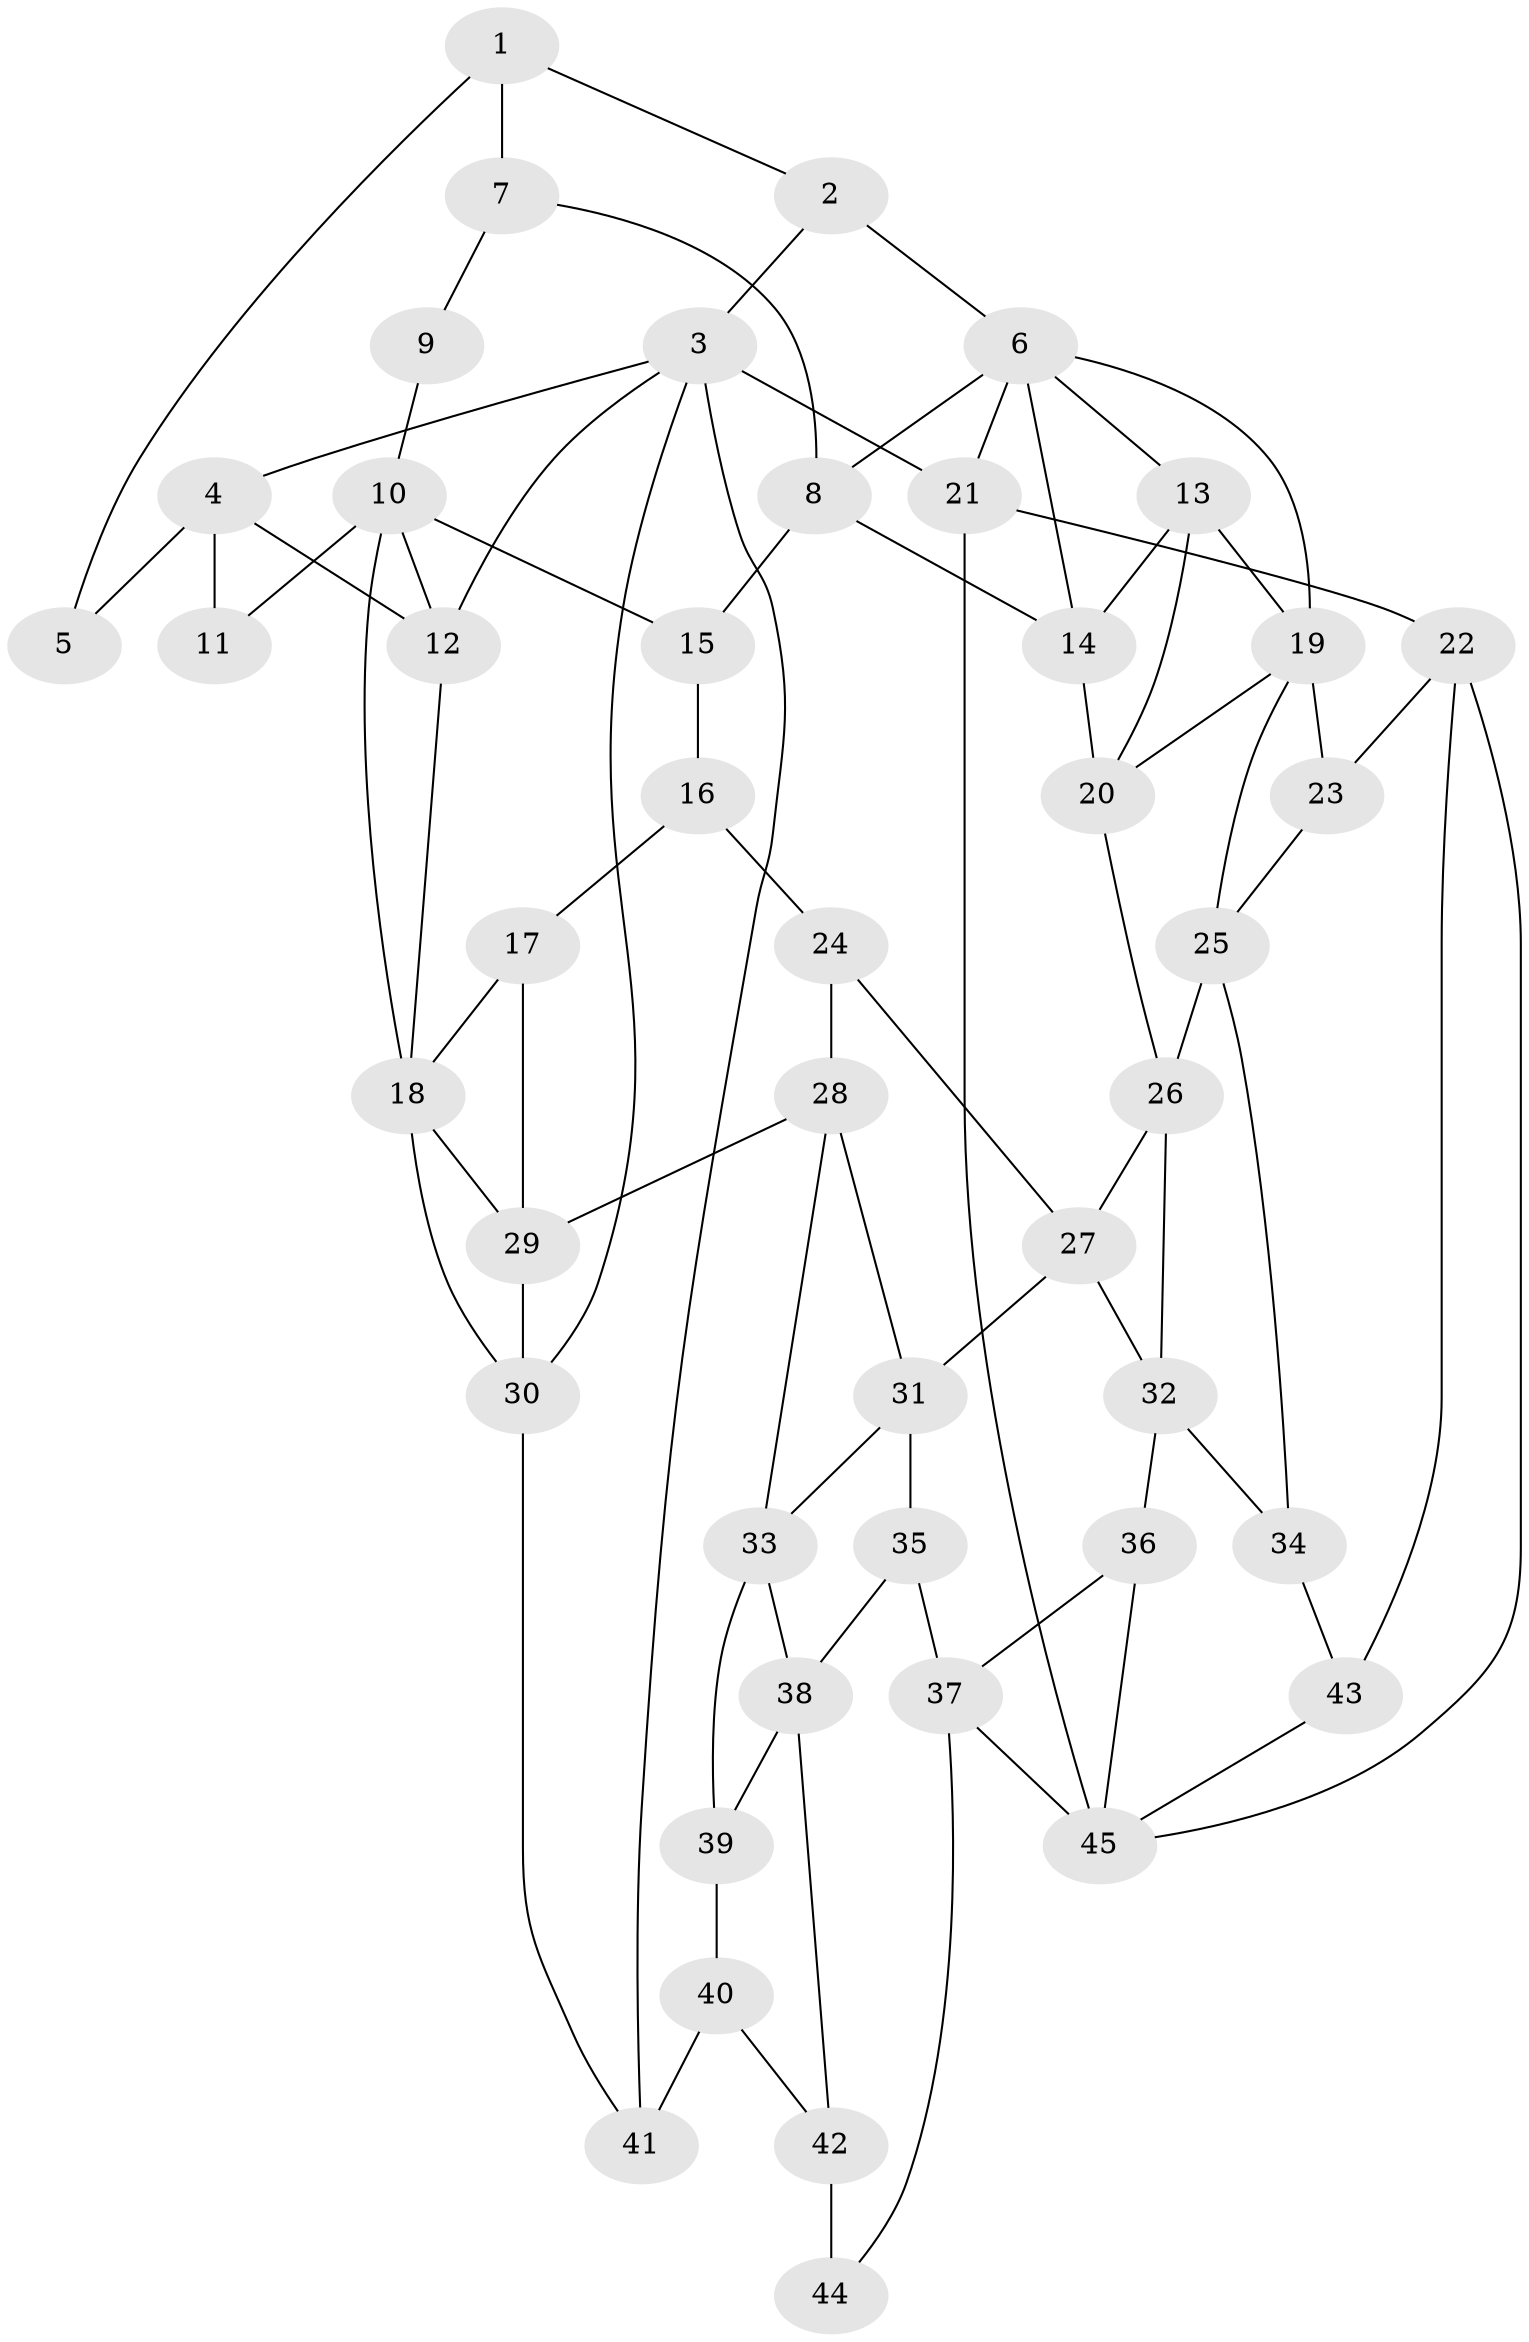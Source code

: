 // original degree distribution, {3: 0.020689655172413793, 6: 0.2, 5: 0.5724137931034483, 4: 0.20689655172413793}
// Generated by graph-tools (version 1.1) at 2025/54/03/04/25 22:54:25]
// undirected, 45 vertices, 82 edges
graph export_dot {
  node [color=gray90,style=filled];
  1;
  2;
  3;
  4;
  5;
  6;
  7;
  8;
  9;
  10;
  11;
  12;
  13;
  14;
  15;
  16;
  17;
  18;
  19;
  20;
  21;
  22;
  23;
  24;
  25;
  26;
  27;
  28;
  29;
  30;
  31;
  32;
  33;
  34;
  35;
  36;
  37;
  38;
  39;
  40;
  41;
  42;
  43;
  44;
  45;
  1 -- 2 [weight=1.0];
  1 -- 5 [weight=1.0];
  1 -- 7 [weight=2.0];
  2 -- 3 [weight=1.0];
  2 -- 6 [weight=2.0];
  3 -- 4 [weight=1.0];
  3 -- 12 [weight=1.0];
  3 -- 21 [weight=2.0];
  3 -- 30 [weight=1.0];
  3 -- 41 [weight=1.0];
  4 -- 5 [weight=2.0];
  4 -- 11 [weight=2.0];
  4 -- 12 [weight=1.0];
  6 -- 8 [weight=1.0];
  6 -- 13 [weight=2.0];
  6 -- 14 [weight=1.0];
  6 -- 19 [weight=1.0];
  6 -- 21 [weight=1.0];
  7 -- 8 [weight=2.0];
  7 -- 9 [weight=2.0];
  8 -- 14 [weight=1.0];
  8 -- 15 [weight=2.0];
  9 -- 10 [weight=2.0];
  10 -- 11 [weight=1.0];
  10 -- 12 [weight=1.0];
  10 -- 15 [weight=1.0];
  10 -- 18 [weight=1.0];
  12 -- 18 [weight=1.0];
  13 -- 14 [weight=2.0];
  13 -- 19 [weight=1.0];
  13 -- 20 [weight=1.0];
  14 -- 20 [weight=1.0];
  15 -- 16 [weight=2.0];
  16 -- 17 [weight=2.0];
  16 -- 24 [weight=2.0];
  17 -- 18 [weight=2.0];
  17 -- 29 [weight=1.0];
  18 -- 29 [weight=1.0];
  18 -- 30 [weight=1.0];
  19 -- 20 [weight=1.0];
  19 -- 23 [weight=3.0];
  19 -- 25 [weight=1.0];
  20 -- 26 [weight=2.0];
  21 -- 22 [weight=1.0];
  21 -- 45 [weight=2.0];
  22 -- 23 [weight=2.0];
  22 -- 43 [weight=2.0];
  22 -- 45 [weight=1.0];
  23 -- 25 [weight=1.0];
  24 -- 27 [weight=1.0];
  24 -- 28 [weight=1.0];
  25 -- 26 [weight=2.0];
  25 -- 34 [weight=1.0];
  26 -- 27 [weight=1.0];
  26 -- 32 [weight=1.0];
  27 -- 31 [weight=1.0];
  27 -- 32 [weight=1.0];
  28 -- 29 [weight=2.0];
  28 -- 31 [weight=1.0];
  28 -- 33 [weight=1.0];
  29 -- 30 [weight=2.0];
  30 -- 41 [weight=1.0];
  31 -- 33 [weight=2.0];
  31 -- 35 [weight=2.0];
  32 -- 34 [weight=2.0];
  32 -- 36 [weight=2.0];
  33 -- 38 [weight=1.0];
  33 -- 39 [weight=1.0];
  34 -- 43 [weight=1.0];
  35 -- 37 [weight=1.0];
  35 -- 38 [weight=1.0];
  36 -- 37 [weight=2.0];
  36 -- 45 [weight=1.0];
  37 -- 44 [weight=1.0];
  37 -- 45 [weight=1.0];
  38 -- 39 [weight=1.0];
  38 -- 42 [weight=2.0];
  39 -- 40 [weight=1.0];
  40 -- 41 [weight=2.0];
  40 -- 42 [weight=2.0];
  42 -- 44 [weight=2.0];
  43 -- 45 [weight=1.0];
}
